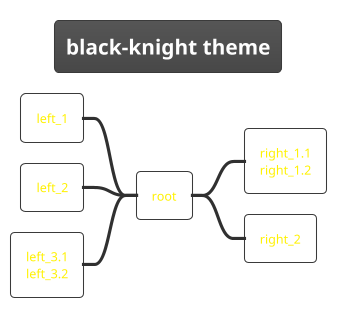 ' Do not edit
' Theme Gallery
' autogenerated by script
'
@startmindmap
!theme black-knight
title black-knight theme
+ root
**:right_1.1
right_1.2;
++ right_2

left side

-- left_1
-- left_2
**:left_3.1
left_3.2;
@endmindmap
